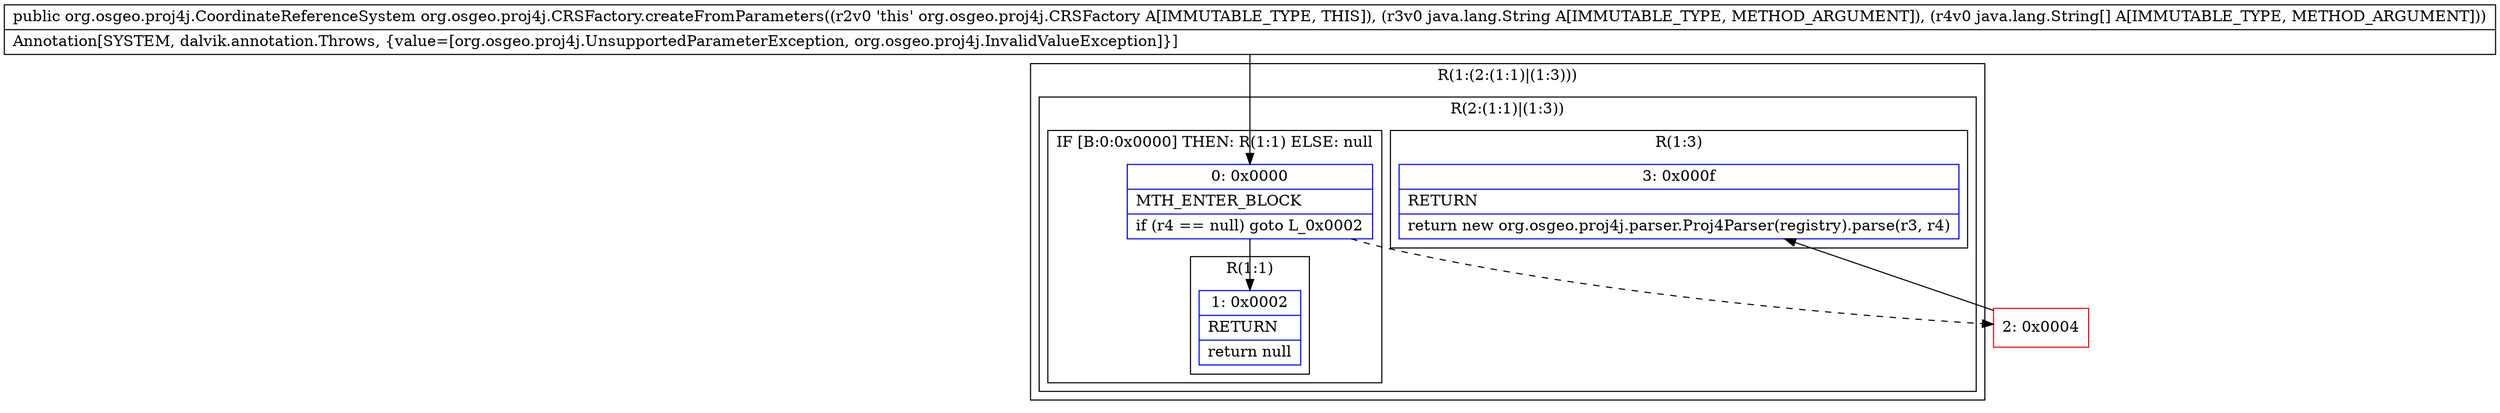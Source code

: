 digraph "CFG fororg.osgeo.proj4j.CRSFactory.createFromParameters(Ljava\/lang\/String;[Ljava\/lang\/String;)Lorg\/osgeo\/proj4j\/CoordinateReferenceSystem;" {
subgraph cluster_Region_521295518 {
label = "R(1:(2:(1:1)|(1:3)))";
node [shape=record,color=blue];
subgraph cluster_Region_2097474345 {
label = "R(2:(1:1)|(1:3))";
node [shape=record,color=blue];
subgraph cluster_IfRegion_1587743676 {
label = "IF [B:0:0x0000] THEN: R(1:1) ELSE: null";
node [shape=record,color=blue];
Node_0 [shape=record,label="{0\:\ 0x0000|MTH_ENTER_BLOCK\l|if (r4 == null) goto L_0x0002\l}"];
subgraph cluster_Region_1126945437 {
label = "R(1:1)";
node [shape=record,color=blue];
Node_1 [shape=record,label="{1\:\ 0x0002|RETURN\l|return null\l}"];
}
}
subgraph cluster_Region_1317063360 {
label = "R(1:3)";
node [shape=record,color=blue];
Node_3 [shape=record,label="{3\:\ 0x000f|RETURN\l|return new org.osgeo.proj4j.parser.Proj4Parser(registry).parse(r3, r4)\l}"];
}
}
}
Node_2 [shape=record,color=red,label="{2\:\ 0x0004}"];
MethodNode[shape=record,label="{public org.osgeo.proj4j.CoordinateReferenceSystem org.osgeo.proj4j.CRSFactory.createFromParameters((r2v0 'this' org.osgeo.proj4j.CRSFactory A[IMMUTABLE_TYPE, THIS]), (r3v0 java.lang.String A[IMMUTABLE_TYPE, METHOD_ARGUMENT]), (r4v0 java.lang.String[] A[IMMUTABLE_TYPE, METHOD_ARGUMENT]))  | Annotation[SYSTEM, dalvik.annotation.Throws, \{value=[org.osgeo.proj4j.UnsupportedParameterException, org.osgeo.proj4j.InvalidValueException]\}]\l}"];
MethodNode -> Node_0;
Node_0 -> Node_1;
Node_0 -> Node_2[style=dashed];
Node_2 -> Node_3;
}

